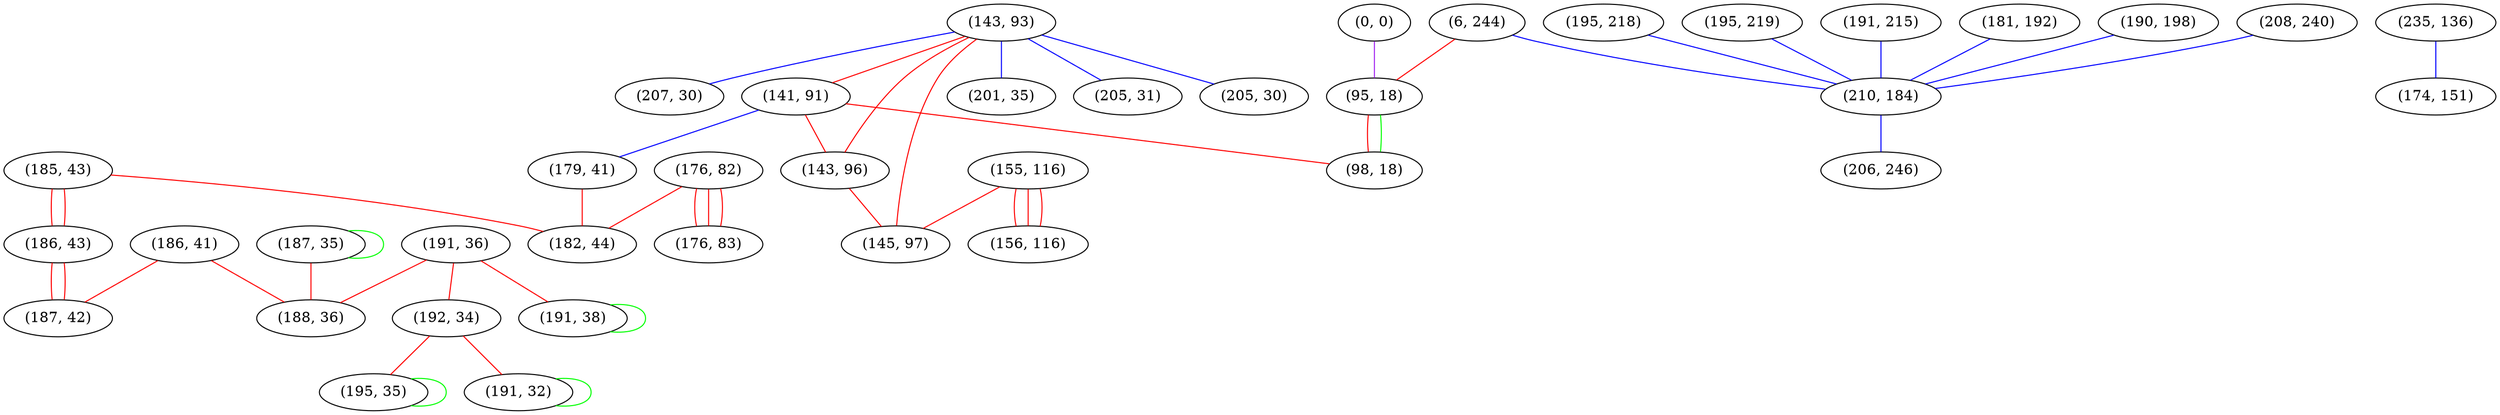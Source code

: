 graph "" {
"(185, 43)";
"(191, 36)";
"(186, 41)";
"(6, 244)";
"(143, 93)";
"(192, 34)";
"(176, 82)";
"(181, 192)";
"(201, 35)";
"(0, 0)";
"(141, 91)";
"(176, 83)";
"(205, 31)";
"(187, 35)";
"(190, 198)";
"(191, 38)";
"(188, 36)";
"(155, 116)";
"(195, 35)";
"(235, 136)";
"(143, 96)";
"(208, 240)";
"(186, 43)";
"(205, 30)";
"(195, 218)";
"(174, 151)";
"(179, 41)";
"(95, 18)";
"(98, 18)";
"(182, 44)";
"(207, 30)";
"(145, 97)";
"(195, 219)";
"(187, 42)";
"(156, 116)";
"(191, 215)";
"(210, 184)";
"(191, 32)";
"(206, 246)";
"(185, 43)" -- "(182, 44)"  [color=red, key=0, weight=1];
"(185, 43)" -- "(186, 43)"  [color=red, key=0, weight=1];
"(185, 43)" -- "(186, 43)"  [color=red, key=1, weight=1];
"(191, 36)" -- "(191, 38)"  [color=red, key=0, weight=1];
"(191, 36)" -- "(188, 36)"  [color=red, key=0, weight=1];
"(191, 36)" -- "(192, 34)"  [color=red, key=0, weight=1];
"(186, 41)" -- "(187, 42)"  [color=red, key=0, weight=1];
"(186, 41)" -- "(188, 36)"  [color=red, key=0, weight=1];
"(6, 244)" -- "(210, 184)"  [color=blue, key=0, weight=3];
"(6, 244)" -- "(95, 18)"  [color=red, key=0, weight=1];
"(143, 93)" -- "(207, 30)"  [color=blue, key=0, weight=3];
"(143, 93)" -- "(201, 35)"  [color=blue, key=0, weight=3];
"(143, 93)" -- "(143, 96)"  [color=red, key=0, weight=1];
"(143, 93)" -- "(145, 97)"  [color=red, key=0, weight=1];
"(143, 93)" -- "(141, 91)"  [color=red, key=0, weight=1];
"(143, 93)" -- "(205, 30)"  [color=blue, key=0, weight=3];
"(143, 93)" -- "(205, 31)"  [color=blue, key=0, weight=3];
"(192, 34)" -- "(191, 32)"  [color=red, key=0, weight=1];
"(192, 34)" -- "(195, 35)"  [color=red, key=0, weight=1];
"(176, 82)" -- "(182, 44)"  [color=red, key=0, weight=1];
"(176, 82)" -- "(176, 83)"  [color=red, key=0, weight=1];
"(176, 82)" -- "(176, 83)"  [color=red, key=1, weight=1];
"(176, 82)" -- "(176, 83)"  [color=red, key=2, weight=1];
"(181, 192)" -- "(210, 184)"  [color=blue, key=0, weight=3];
"(0, 0)" -- "(95, 18)"  [color=purple, key=0, weight=4];
"(141, 91)" -- "(179, 41)"  [color=blue, key=0, weight=3];
"(141, 91)" -- "(143, 96)"  [color=red, key=0, weight=1];
"(141, 91)" -- "(98, 18)"  [color=red, key=0, weight=1];
"(187, 35)" -- "(188, 36)"  [color=red, key=0, weight=1];
"(187, 35)" -- "(187, 35)"  [color=green, key=0, weight=2];
"(190, 198)" -- "(210, 184)"  [color=blue, key=0, weight=3];
"(191, 38)" -- "(191, 38)"  [color=green, key=0, weight=2];
"(155, 116)" -- "(156, 116)"  [color=red, key=0, weight=1];
"(155, 116)" -- "(156, 116)"  [color=red, key=1, weight=1];
"(155, 116)" -- "(156, 116)"  [color=red, key=2, weight=1];
"(155, 116)" -- "(145, 97)"  [color=red, key=0, weight=1];
"(195, 35)" -- "(195, 35)"  [color=green, key=0, weight=2];
"(235, 136)" -- "(174, 151)"  [color=blue, key=0, weight=3];
"(143, 96)" -- "(145, 97)"  [color=red, key=0, weight=1];
"(208, 240)" -- "(210, 184)"  [color=blue, key=0, weight=3];
"(186, 43)" -- "(187, 42)"  [color=red, key=0, weight=1];
"(186, 43)" -- "(187, 42)"  [color=red, key=1, weight=1];
"(195, 218)" -- "(210, 184)"  [color=blue, key=0, weight=3];
"(179, 41)" -- "(182, 44)"  [color=red, key=0, weight=1];
"(95, 18)" -- "(98, 18)"  [color=red, key=0, weight=1];
"(95, 18)" -- "(98, 18)"  [color=green, key=1, weight=2];
"(195, 219)" -- "(210, 184)"  [color=blue, key=0, weight=3];
"(191, 215)" -- "(210, 184)"  [color=blue, key=0, weight=3];
"(210, 184)" -- "(206, 246)"  [color=blue, key=0, weight=3];
"(191, 32)" -- "(191, 32)"  [color=green, key=0, weight=2];
}
